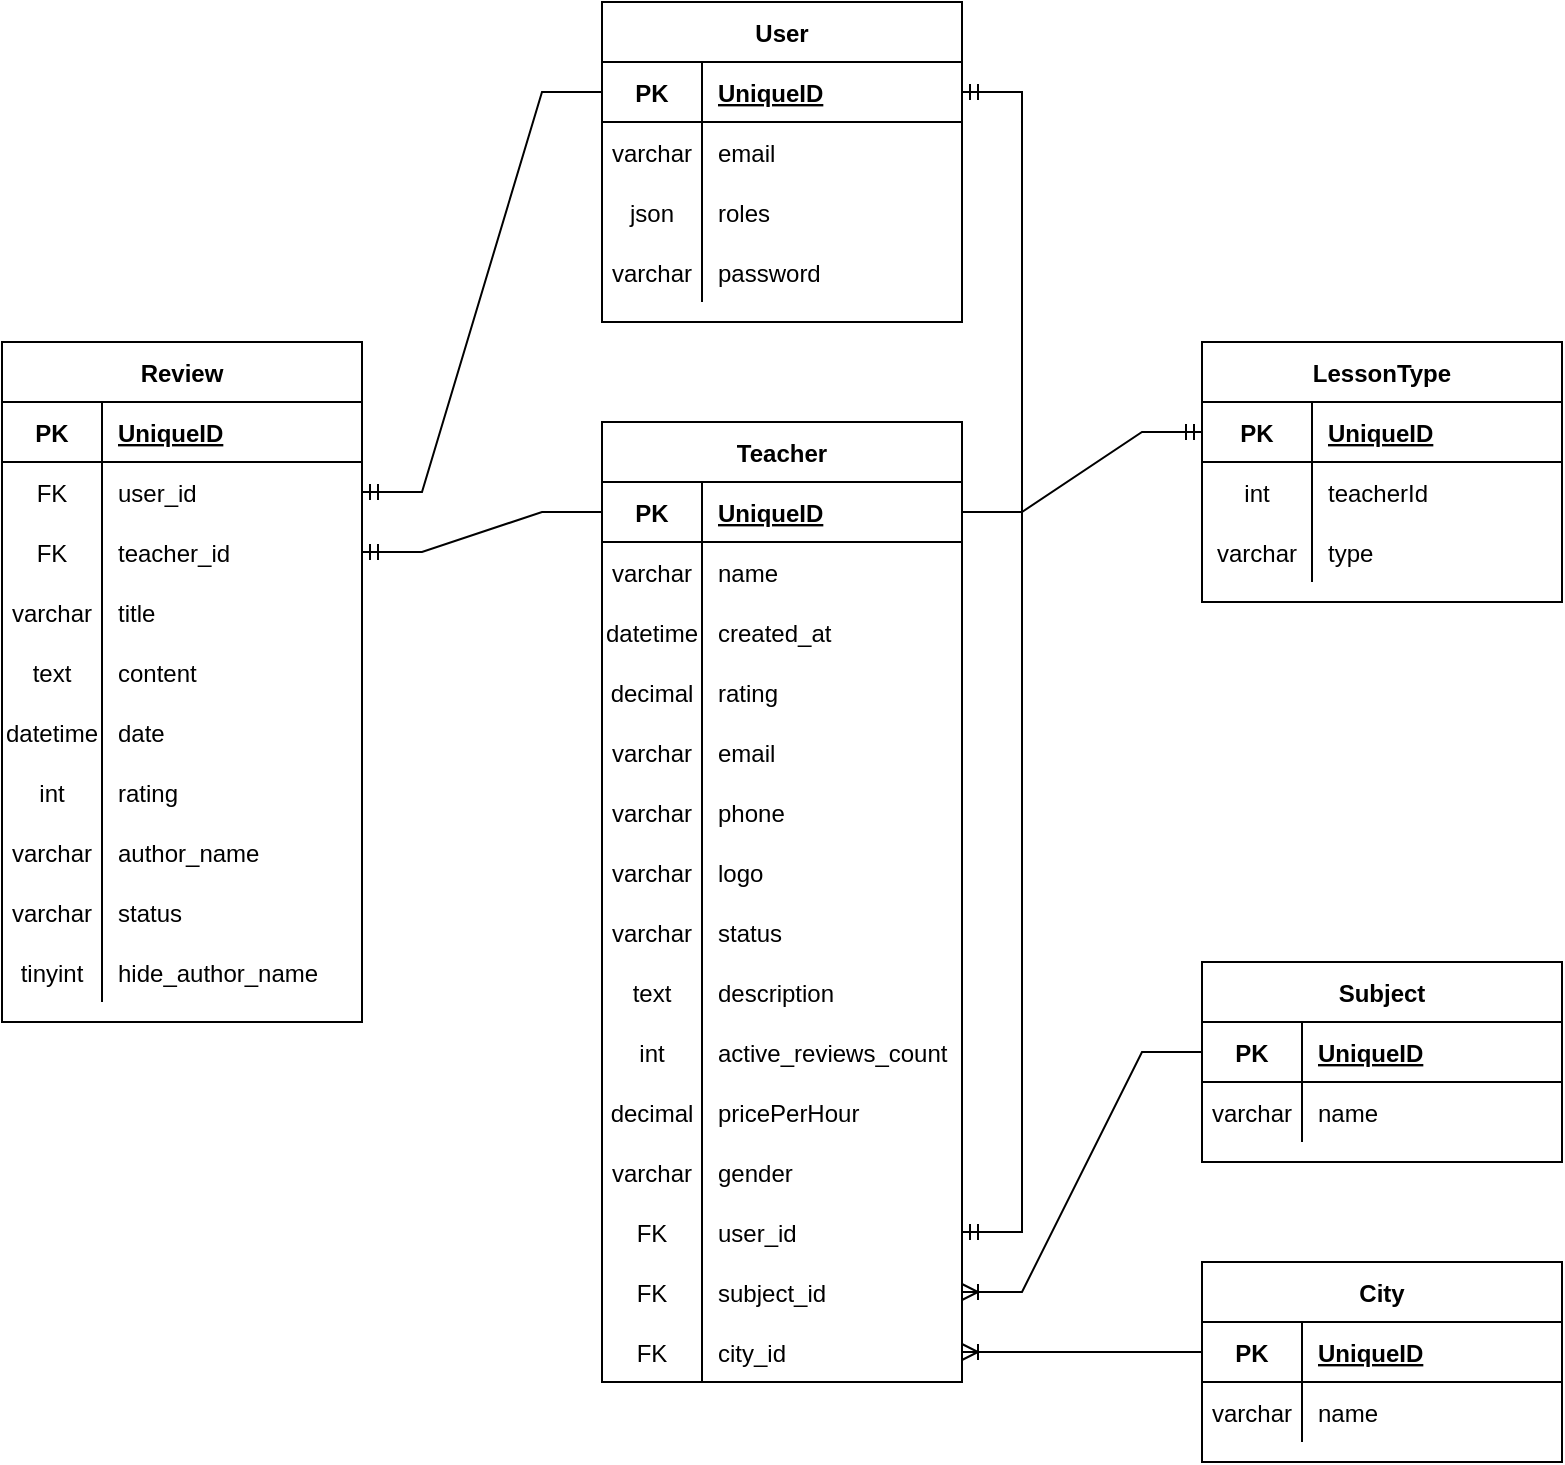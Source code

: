 <mxfile version="17.4.4" type="device"><diagram id="JDZe0GpMHWdQeMbU-hZk" name="Page-1"><mxGraphModel dx="1422" dy="1832" grid="1" gridSize="10" guides="1" tooltips="1" connect="1" arrows="1" fold="1" page="1" pageScale="1" pageWidth="850" pageHeight="1100" math="0" shadow="0"><root><mxCell id="0"/><mxCell id="1" parent="0"/><mxCell id="Of86-DHatQwF9nQ5_ioW-45" value="Teacher" style="shape=table;startSize=30;container=1;collapsible=1;childLayout=tableLayout;fixedRows=1;rowLines=0;fontStyle=1;align=center;resizeLast=1;" vertex="1" parent="1"><mxGeometry x="320" y="160" width="180" height="480" as="geometry"/></mxCell><mxCell id="Of86-DHatQwF9nQ5_ioW-46" value="" style="shape=tableRow;horizontal=0;startSize=0;swimlaneHead=0;swimlaneBody=0;fillColor=none;collapsible=0;dropTarget=0;points=[[0,0.5],[1,0.5]];portConstraint=eastwest;top=0;left=0;right=0;bottom=1;" vertex="1" parent="Of86-DHatQwF9nQ5_ioW-45"><mxGeometry y="30" width="180" height="30" as="geometry"/></mxCell><mxCell id="Of86-DHatQwF9nQ5_ioW-47" value="PK" style="shape=partialRectangle;connectable=0;fillColor=none;top=0;left=0;bottom=0;right=0;fontStyle=1;overflow=hidden;" vertex="1" parent="Of86-DHatQwF9nQ5_ioW-46"><mxGeometry width="50" height="30" as="geometry"><mxRectangle width="50" height="30" as="alternateBounds"/></mxGeometry></mxCell><mxCell id="Of86-DHatQwF9nQ5_ioW-48" value="UniqueID" style="shape=partialRectangle;connectable=0;fillColor=none;top=0;left=0;bottom=0;right=0;align=left;spacingLeft=6;fontStyle=5;overflow=hidden;" vertex="1" parent="Of86-DHatQwF9nQ5_ioW-46"><mxGeometry x="50" width="130" height="30" as="geometry"><mxRectangle width="130" height="30" as="alternateBounds"/></mxGeometry></mxCell><mxCell id="Of86-DHatQwF9nQ5_ioW-49" value="" style="shape=tableRow;horizontal=0;startSize=0;swimlaneHead=0;swimlaneBody=0;fillColor=none;collapsible=0;dropTarget=0;points=[[0,0.5],[1,0.5]];portConstraint=eastwest;top=0;left=0;right=0;bottom=0;" vertex="1" parent="Of86-DHatQwF9nQ5_ioW-45"><mxGeometry y="60" width="180" height="30" as="geometry"/></mxCell><mxCell id="Of86-DHatQwF9nQ5_ioW-50" value="varchar" style="shape=partialRectangle;connectable=0;fillColor=none;top=0;left=0;bottom=0;right=0;editable=1;overflow=hidden;" vertex="1" parent="Of86-DHatQwF9nQ5_ioW-49"><mxGeometry width="50" height="30" as="geometry"><mxRectangle width="50" height="30" as="alternateBounds"/></mxGeometry></mxCell><mxCell id="Of86-DHatQwF9nQ5_ioW-51" value="name" style="shape=partialRectangle;connectable=0;fillColor=none;top=0;left=0;bottom=0;right=0;align=left;spacingLeft=6;overflow=hidden;" vertex="1" parent="Of86-DHatQwF9nQ5_ioW-49"><mxGeometry x="50" width="130" height="30" as="geometry"><mxRectangle width="130" height="30" as="alternateBounds"/></mxGeometry></mxCell><mxCell id="Of86-DHatQwF9nQ5_ioW-52" value="" style="shape=tableRow;horizontal=0;startSize=0;swimlaneHead=0;swimlaneBody=0;fillColor=none;collapsible=0;dropTarget=0;points=[[0,0.5],[1,0.5]];portConstraint=eastwest;top=0;left=0;right=0;bottom=0;" vertex="1" parent="Of86-DHatQwF9nQ5_ioW-45"><mxGeometry y="90" width="180" height="30" as="geometry"/></mxCell><mxCell id="Of86-DHatQwF9nQ5_ioW-53" value="datetime" style="shape=partialRectangle;connectable=0;fillColor=none;top=0;left=0;bottom=0;right=0;editable=1;overflow=hidden;" vertex="1" parent="Of86-DHatQwF9nQ5_ioW-52"><mxGeometry width="50" height="30" as="geometry"><mxRectangle width="50" height="30" as="alternateBounds"/></mxGeometry></mxCell><mxCell id="Of86-DHatQwF9nQ5_ioW-54" value="created_at" style="shape=partialRectangle;connectable=0;fillColor=none;top=0;left=0;bottom=0;right=0;align=left;spacingLeft=6;overflow=hidden;" vertex="1" parent="Of86-DHatQwF9nQ5_ioW-52"><mxGeometry x="50" width="130" height="30" as="geometry"><mxRectangle width="130" height="30" as="alternateBounds"/></mxGeometry></mxCell><mxCell id="Of86-DHatQwF9nQ5_ioW-55" value="" style="shape=tableRow;horizontal=0;startSize=0;swimlaneHead=0;swimlaneBody=0;fillColor=none;collapsible=0;dropTarget=0;points=[[0,0.5],[1,0.5]];portConstraint=eastwest;top=0;left=0;right=0;bottom=0;" vertex="1" parent="Of86-DHatQwF9nQ5_ioW-45"><mxGeometry y="120" width="180" height="30" as="geometry"/></mxCell><mxCell id="Of86-DHatQwF9nQ5_ioW-56" value="decimal" style="shape=partialRectangle;connectable=0;fillColor=none;top=0;left=0;bottom=0;right=0;editable=1;overflow=hidden;" vertex="1" parent="Of86-DHatQwF9nQ5_ioW-55"><mxGeometry width="50" height="30" as="geometry"><mxRectangle width="50" height="30" as="alternateBounds"/></mxGeometry></mxCell><mxCell id="Of86-DHatQwF9nQ5_ioW-57" value="rating" style="shape=partialRectangle;connectable=0;fillColor=none;top=0;left=0;bottom=0;right=0;align=left;spacingLeft=6;overflow=hidden;" vertex="1" parent="Of86-DHatQwF9nQ5_ioW-55"><mxGeometry x="50" width="130" height="30" as="geometry"><mxRectangle width="130" height="30" as="alternateBounds"/></mxGeometry></mxCell><mxCell id="Of86-DHatQwF9nQ5_ioW-60" value="" style="shape=tableRow;horizontal=0;startSize=0;swimlaneHead=0;swimlaneBody=0;fillColor=none;collapsible=0;dropTarget=0;points=[[0,0.5],[1,0.5]];portConstraint=eastwest;top=0;left=0;right=0;bottom=0;" vertex="1" parent="Of86-DHatQwF9nQ5_ioW-45"><mxGeometry y="150" width="180" height="30" as="geometry"/></mxCell><mxCell id="Of86-DHatQwF9nQ5_ioW-61" value="varchar" style="shape=partialRectangle;connectable=0;fillColor=none;top=0;left=0;bottom=0;right=0;editable=1;overflow=hidden;" vertex="1" parent="Of86-DHatQwF9nQ5_ioW-60"><mxGeometry width="50" height="30" as="geometry"><mxRectangle width="50" height="30" as="alternateBounds"/></mxGeometry></mxCell><mxCell id="Of86-DHatQwF9nQ5_ioW-62" value="email" style="shape=partialRectangle;connectable=0;fillColor=none;top=0;left=0;bottom=0;right=0;align=left;spacingLeft=6;overflow=hidden;" vertex="1" parent="Of86-DHatQwF9nQ5_ioW-60"><mxGeometry x="50" width="130" height="30" as="geometry"><mxRectangle width="130" height="30" as="alternateBounds"/></mxGeometry></mxCell><mxCell id="Of86-DHatQwF9nQ5_ioW-63" value="" style="shape=tableRow;horizontal=0;startSize=0;swimlaneHead=0;swimlaneBody=0;fillColor=none;collapsible=0;dropTarget=0;points=[[0,0.5],[1,0.5]];portConstraint=eastwest;top=0;left=0;right=0;bottom=0;" vertex="1" parent="Of86-DHatQwF9nQ5_ioW-45"><mxGeometry y="180" width="180" height="30" as="geometry"/></mxCell><mxCell id="Of86-DHatQwF9nQ5_ioW-64" value="varchar" style="shape=partialRectangle;connectable=0;fillColor=none;top=0;left=0;bottom=0;right=0;editable=1;overflow=hidden;" vertex="1" parent="Of86-DHatQwF9nQ5_ioW-63"><mxGeometry width="50" height="30" as="geometry"><mxRectangle width="50" height="30" as="alternateBounds"/></mxGeometry></mxCell><mxCell id="Of86-DHatQwF9nQ5_ioW-65" value="phone" style="shape=partialRectangle;connectable=0;fillColor=none;top=0;left=0;bottom=0;right=0;align=left;spacingLeft=6;overflow=hidden;" vertex="1" parent="Of86-DHatQwF9nQ5_ioW-63"><mxGeometry x="50" width="130" height="30" as="geometry"><mxRectangle width="130" height="30" as="alternateBounds"/></mxGeometry></mxCell><mxCell id="Of86-DHatQwF9nQ5_ioW-66" value="" style="shape=tableRow;horizontal=0;startSize=0;swimlaneHead=0;swimlaneBody=0;fillColor=none;collapsible=0;dropTarget=0;points=[[0,0.5],[1,0.5]];portConstraint=eastwest;top=0;left=0;right=0;bottom=0;" vertex="1" parent="Of86-DHatQwF9nQ5_ioW-45"><mxGeometry y="210" width="180" height="30" as="geometry"/></mxCell><mxCell id="Of86-DHatQwF9nQ5_ioW-67" value="varchar" style="shape=partialRectangle;connectable=0;fillColor=none;top=0;left=0;bottom=0;right=0;editable=1;overflow=hidden;" vertex="1" parent="Of86-DHatQwF9nQ5_ioW-66"><mxGeometry width="50" height="30" as="geometry"><mxRectangle width="50" height="30" as="alternateBounds"/></mxGeometry></mxCell><mxCell id="Of86-DHatQwF9nQ5_ioW-68" value="logo" style="shape=partialRectangle;connectable=0;fillColor=none;top=0;left=0;bottom=0;right=0;align=left;spacingLeft=6;overflow=hidden;" vertex="1" parent="Of86-DHatQwF9nQ5_ioW-66"><mxGeometry x="50" width="130" height="30" as="geometry"><mxRectangle width="130" height="30" as="alternateBounds"/></mxGeometry></mxCell><mxCell id="Of86-DHatQwF9nQ5_ioW-69" value="" style="shape=tableRow;horizontal=0;startSize=0;swimlaneHead=0;swimlaneBody=0;fillColor=none;collapsible=0;dropTarget=0;points=[[0,0.5],[1,0.5]];portConstraint=eastwest;top=0;left=0;right=0;bottom=0;" vertex="1" parent="Of86-DHatQwF9nQ5_ioW-45"><mxGeometry y="240" width="180" height="30" as="geometry"/></mxCell><mxCell id="Of86-DHatQwF9nQ5_ioW-70" value="varchar" style="shape=partialRectangle;connectable=0;fillColor=none;top=0;left=0;bottom=0;right=0;editable=1;overflow=hidden;" vertex="1" parent="Of86-DHatQwF9nQ5_ioW-69"><mxGeometry width="50" height="30" as="geometry"><mxRectangle width="50" height="30" as="alternateBounds"/></mxGeometry></mxCell><mxCell id="Of86-DHatQwF9nQ5_ioW-71" value="status" style="shape=partialRectangle;connectable=0;fillColor=none;top=0;left=0;bottom=0;right=0;align=left;spacingLeft=6;overflow=hidden;" vertex="1" parent="Of86-DHatQwF9nQ5_ioW-69"><mxGeometry x="50" width="130" height="30" as="geometry"><mxRectangle width="130" height="30" as="alternateBounds"/></mxGeometry></mxCell><mxCell id="Of86-DHatQwF9nQ5_ioW-72" value="" style="shape=tableRow;horizontal=0;startSize=0;swimlaneHead=0;swimlaneBody=0;fillColor=none;collapsible=0;dropTarget=0;points=[[0,0.5],[1,0.5]];portConstraint=eastwest;top=0;left=0;right=0;bottom=0;" vertex="1" parent="Of86-DHatQwF9nQ5_ioW-45"><mxGeometry y="270" width="180" height="30" as="geometry"/></mxCell><mxCell id="Of86-DHatQwF9nQ5_ioW-73" value="text" style="shape=partialRectangle;connectable=0;fillColor=none;top=0;left=0;bottom=0;right=0;editable=1;overflow=hidden;" vertex="1" parent="Of86-DHatQwF9nQ5_ioW-72"><mxGeometry width="50" height="30" as="geometry"><mxRectangle width="50" height="30" as="alternateBounds"/></mxGeometry></mxCell><mxCell id="Of86-DHatQwF9nQ5_ioW-74" value="description" style="shape=partialRectangle;connectable=0;fillColor=none;top=0;left=0;bottom=0;right=0;align=left;spacingLeft=6;overflow=hidden;" vertex="1" parent="Of86-DHatQwF9nQ5_ioW-72"><mxGeometry x="50" width="130" height="30" as="geometry"><mxRectangle width="130" height="30" as="alternateBounds"/></mxGeometry></mxCell><mxCell id="Of86-DHatQwF9nQ5_ioW-75" value="" style="shape=tableRow;horizontal=0;startSize=0;swimlaneHead=0;swimlaneBody=0;fillColor=none;collapsible=0;dropTarget=0;points=[[0,0.5],[1,0.5]];portConstraint=eastwest;top=0;left=0;right=0;bottom=0;" vertex="1" parent="Of86-DHatQwF9nQ5_ioW-45"><mxGeometry y="300" width="180" height="30" as="geometry"/></mxCell><mxCell id="Of86-DHatQwF9nQ5_ioW-76" value="int" style="shape=partialRectangle;connectable=0;fillColor=none;top=0;left=0;bottom=0;right=0;editable=1;overflow=hidden;" vertex="1" parent="Of86-DHatQwF9nQ5_ioW-75"><mxGeometry width="50" height="30" as="geometry"><mxRectangle width="50" height="30" as="alternateBounds"/></mxGeometry></mxCell><mxCell id="Of86-DHatQwF9nQ5_ioW-77" value="active_reviews_count" style="shape=partialRectangle;connectable=0;fillColor=none;top=0;left=0;bottom=0;right=0;align=left;spacingLeft=6;overflow=hidden;" vertex="1" parent="Of86-DHatQwF9nQ5_ioW-75"><mxGeometry x="50" width="130" height="30" as="geometry"><mxRectangle width="130" height="30" as="alternateBounds"/></mxGeometry></mxCell><mxCell id="Of86-DHatQwF9nQ5_ioW-115" value="" style="shape=tableRow;horizontal=0;startSize=0;swimlaneHead=0;swimlaneBody=0;fillColor=none;collapsible=0;dropTarget=0;points=[[0,0.5],[1,0.5]];portConstraint=eastwest;top=0;left=0;right=0;bottom=0;" vertex="1" parent="Of86-DHatQwF9nQ5_ioW-45"><mxGeometry y="330" width="180" height="30" as="geometry"/></mxCell><mxCell id="Of86-DHatQwF9nQ5_ioW-116" value="decimal" style="shape=partialRectangle;connectable=0;fillColor=none;top=0;left=0;bottom=0;right=0;editable=1;overflow=hidden;" vertex="1" parent="Of86-DHatQwF9nQ5_ioW-115"><mxGeometry width="50" height="30" as="geometry"><mxRectangle width="50" height="30" as="alternateBounds"/></mxGeometry></mxCell><mxCell id="Of86-DHatQwF9nQ5_ioW-117" value="pricePerHour" style="shape=partialRectangle;connectable=0;fillColor=none;top=0;left=0;bottom=0;right=0;align=left;spacingLeft=6;overflow=hidden;" vertex="1" parent="Of86-DHatQwF9nQ5_ioW-115"><mxGeometry x="50" width="130" height="30" as="geometry"><mxRectangle width="130" height="30" as="alternateBounds"/></mxGeometry></mxCell><mxCell id="Of86-DHatQwF9nQ5_ioW-142" value="" style="shape=tableRow;horizontal=0;startSize=0;swimlaneHead=0;swimlaneBody=0;fillColor=none;collapsible=0;dropTarget=0;points=[[0,0.5],[1,0.5]];portConstraint=eastwest;top=0;left=0;right=0;bottom=0;" vertex="1" parent="Of86-DHatQwF9nQ5_ioW-45"><mxGeometry y="360" width="180" height="30" as="geometry"/></mxCell><mxCell id="Of86-DHatQwF9nQ5_ioW-143" value="varchar" style="shape=partialRectangle;connectable=0;fillColor=none;top=0;left=0;bottom=0;right=0;editable=1;overflow=hidden;" vertex="1" parent="Of86-DHatQwF9nQ5_ioW-142"><mxGeometry width="50" height="30" as="geometry"><mxRectangle width="50" height="30" as="alternateBounds"/></mxGeometry></mxCell><mxCell id="Of86-DHatQwF9nQ5_ioW-144" value="gender" style="shape=partialRectangle;connectable=0;fillColor=none;top=0;left=0;bottom=0;right=0;align=left;spacingLeft=6;overflow=hidden;" vertex="1" parent="Of86-DHatQwF9nQ5_ioW-142"><mxGeometry x="50" width="130" height="30" as="geometry"><mxRectangle width="130" height="30" as="alternateBounds"/></mxGeometry></mxCell><mxCell id="Of86-DHatQwF9nQ5_ioW-145" value="" style="shape=tableRow;horizontal=0;startSize=0;swimlaneHead=0;swimlaneBody=0;fillColor=none;collapsible=0;dropTarget=0;points=[[0,0.5],[1,0.5]];portConstraint=eastwest;top=0;left=0;right=0;bottom=0;" vertex="1" parent="Of86-DHatQwF9nQ5_ioW-45"><mxGeometry y="390" width="180" height="30" as="geometry"/></mxCell><mxCell id="Of86-DHatQwF9nQ5_ioW-146" value="FK" style="shape=partialRectangle;connectable=0;fillColor=none;top=0;left=0;bottom=0;right=0;editable=1;overflow=hidden;" vertex="1" parent="Of86-DHatQwF9nQ5_ioW-145"><mxGeometry width="50" height="30" as="geometry"><mxRectangle width="50" height="30" as="alternateBounds"/></mxGeometry></mxCell><mxCell id="Of86-DHatQwF9nQ5_ioW-147" value="user_id" style="shape=partialRectangle;connectable=0;fillColor=none;top=0;left=0;bottom=0;right=0;align=left;spacingLeft=6;overflow=hidden;" vertex="1" parent="Of86-DHatQwF9nQ5_ioW-145"><mxGeometry x="50" width="130" height="30" as="geometry"><mxRectangle width="130" height="30" as="alternateBounds"/></mxGeometry></mxCell><mxCell id="Of86-DHatQwF9nQ5_ioW-148" value="" style="shape=tableRow;horizontal=0;startSize=0;swimlaneHead=0;swimlaneBody=0;fillColor=none;collapsible=0;dropTarget=0;points=[[0,0.5],[1,0.5]];portConstraint=eastwest;top=0;left=0;right=0;bottom=0;" vertex="1" parent="Of86-DHatQwF9nQ5_ioW-45"><mxGeometry y="420" width="180" height="30" as="geometry"/></mxCell><mxCell id="Of86-DHatQwF9nQ5_ioW-149" value="FK" style="shape=partialRectangle;connectable=0;fillColor=none;top=0;left=0;bottom=0;right=0;editable=1;overflow=hidden;" vertex="1" parent="Of86-DHatQwF9nQ5_ioW-148"><mxGeometry width="50" height="30" as="geometry"><mxRectangle width="50" height="30" as="alternateBounds"/></mxGeometry></mxCell><mxCell id="Of86-DHatQwF9nQ5_ioW-150" value="subject_id" style="shape=partialRectangle;connectable=0;fillColor=none;top=0;left=0;bottom=0;right=0;align=left;spacingLeft=6;overflow=hidden;" vertex="1" parent="Of86-DHatQwF9nQ5_ioW-148"><mxGeometry x="50" width="130" height="30" as="geometry"><mxRectangle width="130" height="30" as="alternateBounds"/></mxGeometry></mxCell><mxCell id="Of86-DHatQwF9nQ5_ioW-151" value="" style="shape=tableRow;horizontal=0;startSize=0;swimlaneHead=0;swimlaneBody=0;fillColor=none;collapsible=0;dropTarget=0;points=[[0,0.5],[1,0.5]];portConstraint=eastwest;top=0;left=0;right=0;bottom=0;" vertex="1" parent="Of86-DHatQwF9nQ5_ioW-45"><mxGeometry y="450" width="180" height="30" as="geometry"/></mxCell><mxCell id="Of86-DHatQwF9nQ5_ioW-152" value="FK" style="shape=partialRectangle;connectable=0;fillColor=none;top=0;left=0;bottom=0;right=0;editable=1;overflow=hidden;" vertex="1" parent="Of86-DHatQwF9nQ5_ioW-151"><mxGeometry width="50" height="30" as="geometry"><mxRectangle width="50" height="30" as="alternateBounds"/></mxGeometry></mxCell><mxCell id="Of86-DHatQwF9nQ5_ioW-153" value="city_id" style="shape=partialRectangle;connectable=0;fillColor=none;top=0;left=0;bottom=0;right=0;align=left;spacingLeft=6;overflow=hidden;" vertex="1" parent="Of86-DHatQwF9nQ5_ioW-151"><mxGeometry x="50" width="130" height="30" as="geometry"><mxRectangle width="130" height="30" as="alternateBounds"/></mxGeometry></mxCell><mxCell id="Of86-DHatQwF9nQ5_ioW-81" value="User" style="shape=table;startSize=30;container=1;collapsible=1;childLayout=tableLayout;fixedRows=1;rowLines=0;fontStyle=1;align=center;resizeLast=1;" vertex="1" parent="1"><mxGeometry x="320" y="-50" width="180" height="160" as="geometry"/></mxCell><mxCell id="Of86-DHatQwF9nQ5_ioW-82" value="" style="shape=tableRow;horizontal=0;startSize=0;swimlaneHead=0;swimlaneBody=0;fillColor=none;collapsible=0;dropTarget=0;points=[[0,0.5],[1,0.5]];portConstraint=eastwest;top=0;left=0;right=0;bottom=1;" vertex="1" parent="Of86-DHatQwF9nQ5_ioW-81"><mxGeometry y="30" width="180" height="30" as="geometry"/></mxCell><mxCell id="Of86-DHatQwF9nQ5_ioW-83" value="PK" style="shape=partialRectangle;connectable=0;fillColor=none;top=0;left=0;bottom=0;right=0;fontStyle=1;overflow=hidden;" vertex="1" parent="Of86-DHatQwF9nQ5_ioW-82"><mxGeometry width="50" height="30" as="geometry"><mxRectangle width="50" height="30" as="alternateBounds"/></mxGeometry></mxCell><mxCell id="Of86-DHatQwF9nQ5_ioW-84" value="UniqueID" style="shape=partialRectangle;connectable=0;fillColor=none;top=0;left=0;bottom=0;right=0;align=left;spacingLeft=6;fontStyle=5;overflow=hidden;" vertex="1" parent="Of86-DHatQwF9nQ5_ioW-82"><mxGeometry x="50" width="130" height="30" as="geometry"><mxRectangle width="130" height="30" as="alternateBounds"/></mxGeometry></mxCell><mxCell id="Of86-DHatQwF9nQ5_ioW-85" value="" style="shape=tableRow;horizontal=0;startSize=0;swimlaneHead=0;swimlaneBody=0;fillColor=none;collapsible=0;dropTarget=0;points=[[0,0.5],[1,0.5]];portConstraint=eastwest;top=0;left=0;right=0;bottom=0;" vertex="1" parent="Of86-DHatQwF9nQ5_ioW-81"><mxGeometry y="60" width="180" height="30" as="geometry"/></mxCell><mxCell id="Of86-DHatQwF9nQ5_ioW-86" value="varchar" style="shape=partialRectangle;connectable=0;fillColor=none;top=0;left=0;bottom=0;right=0;editable=1;overflow=hidden;" vertex="1" parent="Of86-DHatQwF9nQ5_ioW-85"><mxGeometry width="50" height="30" as="geometry"><mxRectangle width="50" height="30" as="alternateBounds"/></mxGeometry></mxCell><mxCell id="Of86-DHatQwF9nQ5_ioW-87" value="email" style="shape=partialRectangle;connectable=0;fillColor=none;top=0;left=0;bottom=0;right=0;align=left;spacingLeft=6;overflow=hidden;" vertex="1" parent="Of86-DHatQwF9nQ5_ioW-85"><mxGeometry x="50" width="130" height="30" as="geometry"><mxRectangle width="130" height="30" as="alternateBounds"/></mxGeometry></mxCell><mxCell id="Of86-DHatQwF9nQ5_ioW-88" value="" style="shape=tableRow;horizontal=0;startSize=0;swimlaneHead=0;swimlaneBody=0;fillColor=none;collapsible=0;dropTarget=0;points=[[0,0.5],[1,0.5]];portConstraint=eastwest;top=0;left=0;right=0;bottom=0;" vertex="1" parent="Of86-DHatQwF9nQ5_ioW-81"><mxGeometry y="90" width="180" height="30" as="geometry"/></mxCell><mxCell id="Of86-DHatQwF9nQ5_ioW-89" value="json" style="shape=partialRectangle;connectable=0;fillColor=none;top=0;left=0;bottom=0;right=0;editable=1;overflow=hidden;" vertex="1" parent="Of86-DHatQwF9nQ5_ioW-88"><mxGeometry width="50" height="30" as="geometry"><mxRectangle width="50" height="30" as="alternateBounds"/></mxGeometry></mxCell><mxCell id="Of86-DHatQwF9nQ5_ioW-90" value="roles" style="shape=partialRectangle;connectable=0;fillColor=none;top=0;left=0;bottom=0;right=0;align=left;spacingLeft=6;overflow=hidden;" vertex="1" parent="Of86-DHatQwF9nQ5_ioW-88"><mxGeometry x="50" width="130" height="30" as="geometry"><mxRectangle width="130" height="30" as="alternateBounds"/></mxGeometry></mxCell><mxCell id="Of86-DHatQwF9nQ5_ioW-91" value="" style="shape=tableRow;horizontal=0;startSize=0;swimlaneHead=0;swimlaneBody=0;fillColor=none;collapsible=0;dropTarget=0;points=[[0,0.5],[1,0.5]];portConstraint=eastwest;top=0;left=0;right=0;bottom=0;" vertex="1" parent="Of86-DHatQwF9nQ5_ioW-81"><mxGeometry y="120" width="180" height="30" as="geometry"/></mxCell><mxCell id="Of86-DHatQwF9nQ5_ioW-92" value="varchar" style="shape=partialRectangle;connectable=0;fillColor=none;top=0;left=0;bottom=0;right=0;editable=1;overflow=hidden;" vertex="1" parent="Of86-DHatQwF9nQ5_ioW-91"><mxGeometry width="50" height="30" as="geometry"><mxRectangle width="50" height="30" as="alternateBounds"/></mxGeometry></mxCell><mxCell id="Of86-DHatQwF9nQ5_ioW-93" value="password" style="shape=partialRectangle;connectable=0;fillColor=none;top=0;left=0;bottom=0;right=0;align=left;spacingLeft=6;overflow=hidden;" vertex="1" parent="Of86-DHatQwF9nQ5_ioW-91"><mxGeometry x="50" width="130" height="30" as="geometry"><mxRectangle width="130" height="30" as="alternateBounds"/></mxGeometry></mxCell><mxCell id="Of86-DHatQwF9nQ5_ioW-95" value="Subject" style="shape=table;startSize=30;container=1;collapsible=1;childLayout=tableLayout;fixedRows=1;rowLines=0;fontStyle=1;align=center;resizeLast=1;" vertex="1" parent="1"><mxGeometry x="620" y="430" width="180" height="100" as="geometry"/></mxCell><mxCell id="Of86-DHatQwF9nQ5_ioW-96" value="" style="shape=tableRow;horizontal=0;startSize=0;swimlaneHead=0;swimlaneBody=0;fillColor=none;collapsible=0;dropTarget=0;points=[[0,0.5],[1,0.5]];portConstraint=eastwest;top=0;left=0;right=0;bottom=1;" vertex="1" parent="Of86-DHatQwF9nQ5_ioW-95"><mxGeometry y="30" width="180" height="30" as="geometry"/></mxCell><mxCell id="Of86-DHatQwF9nQ5_ioW-97" value="PK" style="shape=partialRectangle;connectable=0;fillColor=none;top=0;left=0;bottom=0;right=0;fontStyle=1;overflow=hidden;" vertex="1" parent="Of86-DHatQwF9nQ5_ioW-96"><mxGeometry width="50" height="30" as="geometry"><mxRectangle width="50" height="30" as="alternateBounds"/></mxGeometry></mxCell><mxCell id="Of86-DHatQwF9nQ5_ioW-98" value="UniqueID" style="shape=partialRectangle;connectable=0;fillColor=none;top=0;left=0;bottom=0;right=0;align=left;spacingLeft=6;fontStyle=5;overflow=hidden;" vertex="1" parent="Of86-DHatQwF9nQ5_ioW-96"><mxGeometry x="50" width="130" height="30" as="geometry"><mxRectangle width="130" height="30" as="alternateBounds"/></mxGeometry></mxCell><mxCell id="Of86-DHatQwF9nQ5_ioW-99" value="" style="shape=tableRow;horizontal=0;startSize=0;swimlaneHead=0;swimlaneBody=0;fillColor=none;collapsible=0;dropTarget=0;points=[[0,0.5],[1,0.5]];portConstraint=eastwest;top=0;left=0;right=0;bottom=0;" vertex="1" parent="Of86-DHatQwF9nQ5_ioW-95"><mxGeometry y="60" width="180" height="30" as="geometry"/></mxCell><mxCell id="Of86-DHatQwF9nQ5_ioW-100" value="varchar" style="shape=partialRectangle;connectable=0;fillColor=none;top=0;left=0;bottom=0;right=0;editable=1;overflow=hidden;" vertex="1" parent="Of86-DHatQwF9nQ5_ioW-99"><mxGeometry width="50" height="30" as="geometry"><mxRectangle width="50" height="30" as="alternateBounds"/></mxGeometry></mxCell><mxCell id="Of86-DHatQwF9nQ5_ioW-101" value="name" style="shape=partialRectangle;connectable=0;fillColor=none;top=0;left=0;bottom=0;right=0;align=left;spacingLeft=6;overflow=hidden;" vertex="1" parent="Of86-DHatQwF9nQ5_ioW-99"><mxGeometry x="50" width="130" height="30" as="geometry"><mxRectangle width="130" height="30" as="alternateBounds"/></mxGeometry></mxCell><mxCell id="Of86-DHatQwF9nQ5_ioW-121" value="City" style="shape=table;startSize=30;container=1;collapsible=1;childLayout=tableLayout;fixedRows=1;rowLines=0;fontStyle=1;align=center;resizeLast=1;" vertex="1" parent="1"><mxGeometry x="620" y="580" width="180" height="100" as="geometry"/></mxCell><mxCell id="Of86-DHatQwF9nQ5_ioW-122" value="" style="shape=tableRow;horizontal=0;startSize=0;swimlaneHead=0;swimlaneBody=0;fillColor=none;collapsible=0;dropTarget=0;points=[[0,0.5],[1,0.5]];portConstraint=eastwest;top=0;left=0;right=0;bottom=1;" vertex="1" parent="Of86-DHatQwF9nQ5_ioW-121"><mxGeometry y="30" width="180" height="30" as="geometry"/></mxCell><mxCell id="Of86-DHatQwF9nQ5_ioW-123" value="PK" style="shape=partialRectangle;connectable=0;fillColor=none;top=0;left=0;bottom=0;right=0;fontStyle=1;overflow=hidden;" vertex="1" parent="Of86-DHatQwF9nQ5_ioW-122"><mxGeometry width="50" height="30" as="geometry"><mxRectangle width="50" height="30" as="alternateBounds"/></mxGeometry></mxCell><mxCell id="Of86-DHatQwF9nQ5_ioW-124" value="UniqueID" style="shape=partialRectangle;connectable=0;fillColor=none;top=0;left=0;bottom=0;right=0;align=left;spacingLeft=6;fontStyle=5;overflow=hidden;" vertex="1" parent="Of86-DHatQwF9nQ5_ioW-122"><mxGeometry x="50" width="130" height="30" as="geometry"><mxRectangle width="130" height="30" as="alternateBounds"/></mxGeometry></mxCell><mxCell id="Of86-DHatQwF9nQ5_ioW-125" value="" style="shape=tableRow;horizontal=0;startSize=0;swimlaneHead=0;swimlaneBody=0;fillColor=none;collapsible=0;dropTarget=0;points=[[0,0.5],[1,0.5]];portConstraint=eastwest;top=0;left=0;right=0;bottom=0;" vertex="1" parent="Of86-DHatQwF9nQ5_ioW-121"><mxGeometry y="60" width="180" height="30" as="geometry"/></mxCell><mxCell id="Of86-DHatQwF9nQ5_ioW-126" value="varchar" style="shape=partialRectangle;connectable=0;fillColor=none;top=0;left=0;bottom=0;right=0;editable=1;overflow=hidden;" vertex="1" parent="Of86-DHatQwF9nQ5_ioW-125"><mxGeometry width="50" height="30" as="geometry"><mxRectangle width="50" height="30" as="alternateBounds"/></mxGeometry></mxCell><mxCell id="Of86-DHatQwF9nQ5_ioW-127" value="name" style="shape=partialRectangle;connectable=0;fillColor=none;top=0;left=0;bottom=0;right=0;align=left;spacingLeft=6;overflow=hidden;" vertex="1" parent="Of86-DHatQwF9nQ5_ioW-125"><mxGeometry x="50" width="130" height="30" as="geometry"><mxRectangle width="130" height="30" as="alternateBounds"/></mxGeometry></mxCell><mxCell id="Of86-DHatQwF9nQ5_ioW-154" value="Review" style="shape=table;startSize=30;container=1;collapsible=1;childLayout=tableLayout;fixedRows=1;rowLines=0;fontStyle=1;align=center;resizeLast=1;" vertex="1" parent="1"><mxGeometry x="20" y="120" width="180" height="340" as="geometry"/></mxCell><mxCell id="Of86-DHatQwF9nQ5_ioW-155" value="" style="shape=tableRow;horizontal=0;startSize=0;swimlaneHead=0;swimlaneBody=0;fillColor=none;collapsible=0;dropTarget=0;points=[[0,0.5],[1,0.5]];portConstraint=eastwest;top=0;left=0;right=0;bottom=1;" vertex="1" parent="Of86-DHatQwF9nQ5_ioW-154"><mxGeometry y="30" width="180" height="30" as="geometry"/></mxCell><mxCell id="Of86-DHatQwF9nQ5_ioW-156" value="PK" style="shape=partialRectangle;connectable=0;fillColor=none;top=0;left=0;bottom=0;right=0;fontStyle=1;overflow=hidden;" vertex="1" parent="Of86-DHatQwF9nQ5_ioW-155"><mxGeometry width="50" height="30" as="geometry"><mxRectangle width="50" height="30" as="alternateBounds"/></mxGeometry></mxCell><mxCell id="Of86-DHatQwF9nQ5_ioW-157" value="UniqueID" style="shape=partialRectangle;connectable=0;fillColor=none;top=0;left=0;bottom=0;right=0;align=left;spacingLeft=6;fontStyle=5;overflow=hidden;" vertex="1" parent="Of86-DHatQwF9nQ5_ioW-155"><mxGeometry x="50" width="130" height="30" as="geometry"><mxRectangle width="130" height="30" as="alternateBounds"/></mxGeometry></mxCell><mxCell id="Of86-DHatQwF9nQ5_ioW-158" value="" style="shape=tableRow;horizontal=0;startSize=0;swimlaneHead=0;swimlaneBody=0;fillColor=none;collapsible=0;dropTarget=0;points=[[0,0.5],[1,0.5]];portConstraint=eastwest;top=0;left=0;right=0;bottom=0;" vertex="1" parent="Of86-DHatQwF9nQ5_ioW-154"><mxGeometry y="60" width="180" height="30" as="geometry"/></mxCell><mxCell id="Of86-DHatQwF9nQ5_ioW-159" value="FK" style="shape=partialRectangle;connectable=0;fillColor=none;top=0;left=0;bottom=0;right=0;editable=1;overflow=hidden;" vertex="1" parent="Of86-DHatQwF9nQ5_ioW-158"><mxGeometry width="50" height="30" as="geometry"><mxRectangle width="50" height="30" as="alternateBounds"/></mxGeometry></mxCell><mxCell id="Of86-DHatQwF9nQ5_ioW-160" value="user_id" style="shape=partialRectangle;connectable=0;fillColor=none;top=0;left=0;bottom=0;right=0;align=left;spacingLeft=6;overflow=hidden;" vertex="1" parent="Of86-DHatQwF9nQ5_ioW-158"><mxGeometry x="50" width="130" height="30" as="geometry"><mxRectangle width="130" height="30" as="alternateBounds"/></mxGeometry></mxCell><mxCell id="Of86-DHatQwF9nQ5_ioW-161" value="" style="shape=tableRow;horizontal=0;startSize=0;swimlaneHead=0;swimlaneBody=0;fillColor=none;collapsible=0;dropTarget=0;points=[[0,0.5],[1,0.5]];portConstraint=eastwest;top=0;left=0;right=0;bottom=0;" vertex="1" parent="Of86-DHatQwF9nQ5_ioW-154"><mxGeometry y="90" width="180" height="30" as="geometry"/></mxCell><mxCell id="Of86-DHatQwF9nQ5_ioW-162" value="FK" style="shape=partialRectangle;connectable=0;fillColor=none;top=0;left=0;bottom=0;right=0;editable=1;overflow=hidden;" vertex="1" parent="Of86-DHatQwF9nQ5_ioW-161"><mxGeometry width="50" height="30" as="geometry"><mxRectangle width="50" height="30" as="alternateBounds"/></mxGeometry></mxCell><mxCell id="Of86-DHatQwF9nQ5_ioW-163" value="teacher_id" style="shape=partialRectangle;connectable=0;fillColor=none;top=0;left=0;bottom=0;right=0;align=left;spacingLeft=6;overflow=hidden;" vertex="1" parent="Of86-DHatQwF9nQ5_ioW-161"><mxGeometry x="50" width="130" height="30" as="geometry"><mxRectangle width="130" height="30" as="alternateBounds"/></mxGeometry></mxCell><mxCell id="Of86-DHatQwF9nQ5_ioW-164" value="" style="shape=tableRow;horizontal=0;startSize=0;swimlaneHead=0;swimlaneBody=0;fillColor=none;collapsible=0;dropTarget=0;points=[[0,0.5],[1,0.5]];portConstraint=eastwest;top=0;left=0;right=0;bottom=0;" vertex="1" parent="Of86-DHatQwF9nQ5_ioW-154"><mxGeometry y="120" width="180" height="30" as="geometry"/></mxCell><mxCell id="Of86-DHatQwF9nQ5_ioW-165" value="varchar" style="shape=partialRectangle;connectable=0;fillColor=none;top=0;left=0;bottom=0;right=0;editable=1;overflow=hidden;" vertex="1" parent="Of86-DHatQwF9nQ5_ioW-164"><mxGeometry width="50" height="30" as="geometry"><mxRectangle width="50" height="30" as="alternateBounds"/></mxGeometry></mxCell><mxCell id="Of86-DHatQwF9nQ5_ioW-166" value="title" style="shape=partialRectangle;connectable=0;fillColor=none;top=0;left=0;bottom=0;right=0;align=left;spacingLeft=6;overflow=hidden;" vertex="1" parent="Of86-DHatQwF9nQ5_ioW-164"><mxGeometry x="50" width="130" height="30" as="geometry"><mxRectangle width="130" height="30" as="alternateBounds"/></mxGeometry></mxCell><mxCell id="Of86-DHatQwF9nQ5_ioW-173" value="" style="shape=tableRow;horizontal=0;startSize=0;swimlaneHead=0;swimlaneBody=0;fillColor=none;collapsible=0;dropTarget=0;points=[[0,0.5],[1,0.5]];portConstraint=eastwest;top=0;left=0;right=0;bottom=0;" vertex="1" parent="Of86-DHatQwF9nQ5_ioW-154"><mxGeometry y="150" width="180" height="30" as="geometry"/></mxCell><mxCell id="Of86-DHatQwF9nQ5_ioW-174" value="text" style="shape=partialRectangle;connectable=0;fillColor=none;top=0;left=0;bottom=0;right=0;editable=1;overflow=hidden;" vertex="1" parent="Of86-DHatQwF9nQ5_ioW-173"><mxGeometry width="50" height="30" as="geometry"><mxRectangle width="50" height="30" as="alternateBounds"/></mxGeometry></mxCell><mxCell id="Of86-DHatQwF9nQ5_ioW-175" value="content" style="shape=partialRectangle;connectable=0;fillColor=none;top=0;left=0;bottom=0;right=0;align=left;spacingLeft=6;overflow=hidden;" vertex="1" parent="Of86-DHatQwF9nQ5_ioW-173"><mxGeometry x="50" width="130" height="30" as="geometry"><mxRectangle width="130" height="30" as="alternateBounds"/></mxGeometry></mxCell><mxCell id="Of86-DHatQwF9nQ5_ioW-176" value="" style="shape=tableRow;horizontal=0;startSize=0;swimlaneHead=0;swimlaneBody=0;fillColor=none;collapsible=0;dropTarget=0;points=[[0,0.5],[1,0.5]];portConstraint=eastwest;top=0;left=0;right=0;bottom=0;" vertex="1" parent="Of86-DHatQwF9nQ5_ioW-154"><mxGeometry y="180" width="180" height="30" as="geometry"/></mxCell><mxCell id="Of86-DHatQwF9nQ5_ioW-177" value="datetime" style="shape=partialRectangle;connectable=0;fillColor=none;top=0;left=0;bottom=0;right=0;editable=1;overflow=hidden;" vertex="1" parent="Of86-DHatQwF9nQ5_ioW-176"><mxGeometry width="50" height="30" as="geometry"><mxRectangle width="50" height="30" as="alternateBounds"/></mxGeometry></mxCell><mxCell id="Of86-DHatQwF9nQ5_ioW-178" value="date" style="shape=partialRectangle;connectable=0;fillColor=none;top=0;left=0;bottom=0;right=0;align=left;spacingLeft=6;overflow=hidden;" vertex="1" parent="Of86-DHatQwF9nQ5_ioW-176"><mxGeometry x="50" width="130" height="30" as="geometry"><mxRectangle width="130" height="30" as="alternateBounds"/></mxGeometry></mxCell><mxCell id="Of86-DHatQwF9nQ5_ioW-179" value="" style="shape=tableRow;horizontal=0;startSize=0;swimlaneHead=0;swimlaneBody=0;fillColor=none;collapsible=0;dropTarget=0;points=[[0,0.5],[1,0.5]];portConstraint=eastwest;top=0;left=0;right=0;bottom=0;" vertex="1" parent="Of86-DHatQwF9nQ5_ioW-154"><mxGeometry y="210" width="180" height="30" as="geometry"/></mxCell><mxCell id="Of86-DHatQwF9nQ5_ioW-180" value="int" style="shape=partialRectangle;connectable=0;fillColor=none;top=0;left=0;bottom=0;right=0;editable=1;overflow=hidden;" vertex="1" parent="Of86-DHatQwF9nQ5_ioW-179"><mxGeometry width="50" height="30" as="geometry"><mxRectangle width="50" height="30" as="alternateBounds"/></mxGeometry></mxCell><mxCell id="Of86-DHatQwF9nQ5_ioW-181" value="rating" style="shape=partialRectangle;connectable=0;fillColor=none;top=0;left=0;bottom=0;right=0;align=left;spacingLeft=6;overflow=hidden;" vertex="1" parent="Of86-DHatQwF9nQ5_ioW-179"><mxGeometry x="50" width="130" height="30" as="geometry"><mxRectangle width="130" height="30" as="alternateBounds"/></mxGeometry></mxCell><mxCell id="Of86-DHatQwF9nQ5_ioW-182" value="" style="shape=tableRow;horizontal=0;startSize=0;swimlaneHead=0;swimlaneBody=0;fillColor=none;collapsible=0;dropTarget=0;points=[[0,0.5],[1,0.5]];portConstraint=eastwest;top=0;left=0;right=0;bottom=0;" vertex="1" parent="Of86-DHatQwF9nQ5_ioW-154"><mxGeometry y="240" width="180" height="30" as="geometry"/></mxCell><mxCell id="Of86-DHatQwF9nQ5_ioW-183" value="varchar" style="shape=partialRectangle;connectable=0;fillColor=none;top=0;left=0;bottom=0;right=0;editable=1;overflow=hidden;" vertex="1" parent="Of86-DHatQwF9nQ5_ioW-182"><mxGeometry width="50" height="30" as="geometry"><mxRectangle width="50" height="30" as="alternateBounds"/></mxGeometry></mxCell><mxCell id="Of86-DHatQwF9nQ5_ioW-184" value="author_name" style="shape=partialRectangle;connectable=0;fillColor=none;top=0;left=0;bottom=0;right=0;align=left;spacingLeft=6;overflow=hidden;" vertex="1" parent="Of86-DHatQwF9nQ5_ioW-182"><mxGeometry x="50" width="130" height="30" as="geometry"><mxRectangle width="130" height="30" as="alternateBounds"/></mxGeometry></mxCell><mxCell id="Of86-DHatQwF9nQ5_ioW-185" value="" style="shape=tableRow;horizontal=0;startSize=0;swimlaneHead=0;swimlaneBody=0;fillColor=none;collapsible=0;dropTarget=0;points=[[0,0.5],[1,0.5]];portConstraint=eastwest;top=0;left=0;right=0;bottom=0;" vertex="1" parent="Of86-DHatQwF9nQ5_ioW-154"><mxGeometry y="270" width="180" height="30" as="geometry"/></mxCell><mxCell id="Of86-DHatQwF9nQ5_ioW-186" value="varchar" style="shape=partialRectangle;connectable=0;fillColor=none;top=0;left=0;bottom=0;right=0;editable=1;overflow=hidden;" vertex="1" parent="Of86-DHatQwF9nQ5_ioW-185"><mxGeometry width="50" height="30" as="geometry"><mxRectangle width="50" height="30" as="alternateBounds"/></mxGeometry></mxCell><mxCell id="Of86-DHatQwF9nQ5_ioW-187" value="status" style="shape=partialRectangle;connectable=0;fillColor=none;top=0;left=0;bottom=0;right=0;align=left;spacingLeft=6;overflow=hidden;" vertex="1" parent="Of86-DHatQwF9nQ5_ioW-185"><mxGeometry x="50" width="130" height="30" as="geometry"><mxRectangle width="130" height="30" as="alternateBounds"/></mxGeometry></mxCell><mxCell id="Of86-DHatQwF9nQ5_ioW-188" value="" style="shape=tableRow;horizontal=0;startSize=0;swimlaneHead=0;swimlaneBody=0;fillColor=none;collapsible=0;dropTarget=0;points=[[0,0.5],[1,0.5]];portConstraint=eastwest;top=0;left=0;right=0;bottom=0;" vertex="1" parent="Of86-DHatQwF9nQ5_ioW-154"><mxGeometry y="300" width="180" height="30" as="geometry"/></mxCell><mxCell id="Of86-DHatQwF9nQ5_ioW-189" value="tinyint" style="shape=partialRectangle;connectable=0;fillColor=none;top=0;left=0;bottom=0;right=0;editable=1;overflow=hidden;" vertex="1" parent="Of86-DHatQwF9nQ5_ioW-188"><mxGeometry width="50" height="30" as="geometry"><mxRectangle width="50" height="30" as="alternateBounds"/></mxGeometry></mxCell><mxCell id="Of86-DHatQwF9nQ5_ioW-190" value="hide_author_name" style="shape=partialRectangle;connectable=0;fillColor=none;top=0;left=0;bottom=0;right=0;align=left;spacingLeft=6;overflow=hidden;" vertex="1" parent="Of86-DHatQwF9nQ5_ioW-188"><mxGeometry x="50" width="130" height="30" as="geometry"><mxRectangle width="130" height="30" as="alternateBounds"/></mxGeometry></mxCell><mxCell id="Of86-DHatQwF9nQ5_ioW-168" value="" style="edgeStyle=entityRelationEdgeStyle;fontSize=12;html=1;endArrow=ERmandOne;rounded=0;exitX=0;exitY=0.5;exitDx=0;exitDy=0;entryX=1;entryY=0.5;entryDx=0;entryDy=0;" edge="1" parent="1" source="Of86-DHatQwF9nQ5_ioW-82" target="Of86-DHatQwF9nQ5_ioW-158"><mxGeometry width="100" height="100" relative="1" as="geometry"><mxPoint x="140" y="480" as="sourcePoint"/><mxPoint x="240" y="380" as="targetPoint"/></mxGeometry></mxCell><mxCell id="Of86-DHatQwF9nQ5_ioW-170" value="" style="edgeStyle=entityRelationEdgeStyle;fontSize=12;html=1;endArrow=ERmandOne;startArrow=ERmandOne;rounded=0;exitX=1;exitY=0.5;exitDx=0;exitDy=0;entryX=1;entryY=0.5;entryDx=0;entryDy=0;" edge="1" parent="1" source="Of86-DHatQwF9nQ5_ioW-145" target="Of86-DHatQwF9nQ5_ioW-82"><mxGeometry width="100" height="100" relative="1" as="geometry"><mxPoint x="550" y="290" as="sourcePoint"/><mxPoint x="650" y="190" as="targetPoint"/></mxGeometry></mxCell><mxCell id="Of86-DHatQwF9nQ5_ioW-172" value="" style="edgeStyle=entityRelationEdgeStyle;fontSize=12;html=1;endArrow=ERmandOne;rounded=0;entryX=1;entryY=0.5;entryDx=0;entryDy=0;exitX=0;exitY=0.5;exitDx=0;exitDy=0;" edge="1" parent="1" source="Of86-DHatQwF9nQ5_ioW-46" target="Of86-DHatQwF9nQ5_ioW-161"><mxGeometry width="100" height="100" relative="1" as="geometry"><mxPoint x="210" y="340" as="sourcePoint"/><mxPoint x="310" y="240" as="targetPoint"/></mxGeometry></mxCell><mxCell id="Of86-DHatQwF9nQ5_ioW-191" value="LessonType" style="shape=table;startSize=30;container=1;collapsible=1;childLayout=tableLayout;fixedRows=1;rowLines=0;fontStyle=1;align=center;resizeLast=1;" vertex="1" parent="1"><mxGeometry x="620" y="120" width="180" height="130" as="geometry"/></mxCell><mxCell id="Of86-DHatQwF9nQ5_ioW-192" value="" style="shape=tableRow;horizontal=0;startSize=0;swimlaneHead=0;swimlaneBody=0;fillColor=none;collapsible=0;dropTarget=0;points=[[0,0.5],[1,0.5]];portConstraint=eastwest;top=0;left=0;right=0;bottom=1;" vertex="1" parent="Of86-DHatQwF9nQ5_ioW-191"><mxGeometry y="30" width="180" height="30" as="geometry"/></mxCell><mxCell id="Of86-DHatQwF9nQ5_ioW-193" value="PK" style="shape=partialRectangle;connectable=0;fillColor=none;top=0;left=0;bottom=0;right=0;fontStyle=1;overflow=hidden;" vertex="1" parent="Of86-DHatQwF9nQ5_ioW-192"><mxGeometry width="55" height="30" as="geometry"><mxRectangle width="55" height="30" as="alternateBounds"/></mxGeometry></mxCell><mxCell id="Of86-DHatQwF9nQ5_ioW-194" value="UniqueID" style="shape=partialRectangle;connectable=0;fillColor=none;top=0;left=0;bottom=0;right=0;align=left;spacingLeft=6;fontStyle=5;overflow=hidden;" vertex="1" parent="Of86-DHatQwF9nQ5_ioW-192"><mxGeometry x="55" width="125" height="30" as="geometry"><mxRectangle width="125" height="30" as="alternateBounds"/></mxGeometry></mxCell><mxCell id="Of86-DHatQwF9nQ5_ioW-195" value="" style="shape=tableRow;horizontal=0;startSize=0;swimlaneHead=0;swimlaneBody=0;fillColor=none;collapsible=0;dropTarget=0;points=[[0,0.5],[1,0.5]];portConstraint=eastwest;top=0;left=0;right=0;bottom=0;" vertex="1" parent="Of86-DHatQwF9nQ5_ioW-191"><mxGeometry y="60" width="180" height="30" as="geometry"/></mxCell><mxCell id="Of86-DHatQwF9nQ5_ioW-196" value="int" style="shape=partialRectangle;connectable=0;fillColor=none;top=0;left=0;bottom=0;right=0;editable=1;overflow=hidden;" vertex="1" parent="Of86-DHatQwF9nQ5_ioW-195"><mxGeometry width="55" height="30" as="geometry"><mxRectangle width="55" height="30" as="alternateBounds"/></mxGeometry></mxCell><mxCell id="Of86-DHatQwF9nQ5_ioW-197" value="teacherId" style="shape=partialRectangle;connectable=0;fillColor=none;top=0;left=0;bottom=0;right=0;align=left;spacingLeft=6;overflow=hidden;" vertex="1" parent="Of86-DHatQwF9nQ5_ioW-195"><mxGeometry x="55" width="125" height="30" as="geometry"><mxRectangle width="125" height="30" as="alternateBounds"/></mxGeometry></mxCell><mxCell id="Of86-DHatQwF9nQ5_ioW-198" value="" style="shape=tableRow;horizontal=0;startSize=0;swimlaneHead=0;swimlaneBody=0;fillColor=none;collapsible=0;dropTarget=0;points=[[0,0.5],[1,0.5]];portConstraint=eastwest;top=0;left=0;right=0;bottom=0;" vertex="1" parent="Of86-DHatQwF9nQ5_ioW-191"><mxGeometry y="90" width="180" height="30" as="geometry"/></mxCell><mxCell id="Of86-DHatQwF9nQ5_ioW-199" value="varchar" style="shape=partialRectangle;connectable=0;fillColor=none;top=0;left=0;bottom=0;right=0;editable=1;overflow=hidden;" vertex="1" parent="Of86-DHatQwF9nQ5_ioW-198"><mxGeometry width="55" height="30" as="geometry"><mxRectangle width="55" height="30" as="alternateBounds"/></mxGeometry></mxCell><mxCell id="Of86-DHatQwF9nQ5_ioW-200" value="type" style="shape=partialRectangle;connectable=0;fillColor=none;top=0;left=0;bottom=0;right=0;align=left;spacingLeft=6;overflow=hidden;" vertex="1" parent="Of86-DHatQwF9nQ5_ioW-198"><mxGeometry x="55" width="125" height="30" as="geometry"><mxRectangle width="125" height="30" as="alternateBounds"/></mxGeometry></mxCell><mxCell id="Of86-DHatQwF9nQ5_ioW-204" value="" style="edgeStyle=entityRelationEdgeStyle;fontSize=12;html=1;endArrow=ERmandOne;rounded=0;exitX=1;exitY=0.5;exitDx=0;exitDy=0;entryX=0;entryY=0.5;entryDx=0;entryDy=0;" edge="1" parent="1" source="Of86-DHatQwF9nQ5_ioW-46" target="Of86-DHatQwF9nQ5_ioW-192"><mxGeometry width="100" height="100" relative="1" as="geometry"><mxPoint x="600" y="330" as="sourcePoint"/><mxPoint x="700" y="230" as="targetPoint"/></mxGeometry></mxCell><mxCell id="Of86-DHatQwF9nQ5_ioW-205" value="" style="edgeStyle=entityRelationEdgeStyle;fontSize=12;html=1;endArrow=ERoneToMany;rounded=0;entryX=1;entryY=0.5;entryDx=0;entryDy=0;exitX=0;exitY=0.5;exitDx=0;exitDy=0;" edge="1" parent="1" source="Of86-DHatQwF9nQ5_ioW-96" target="Of86-DHatQwF9nQ5_ioW-148"><mxGeometry width="100" height="100" relative="1" as="geometry"><mxPoint x="530" y="690" as="sourcePoint"/><mxPoint x="630" y="590" as="targetPoint"/></mxGeometry></mxCell><mxCell id="Of86-DHatQwF9nQ5_ioW-206" value="" style="edgeStyle=entityRelationEdgeStyle;fontSize=12;html=1;endArrow=ERoneToMany;rounded=0;entryX=1;entryY=0.5;entryDx=0;entryDy=0;exitX=0;exitY=0.5;exitDx=0;exitDy=0;" edge="1" parent="1" source="Of86-DHatQwF9nQ5_ioW-122" target="Of86-DHatQwF9nQ5_ioW-151"><mxGeometry width="100" height="100" relative="1" as="geometry"><mxPoint x="500" y="750" as="sourcePoint"/><mxPoint x="600" y="650" as="targetPoint"/></mxGeometry></mxCell></root></mxGraphModel></diagram></mxfile>